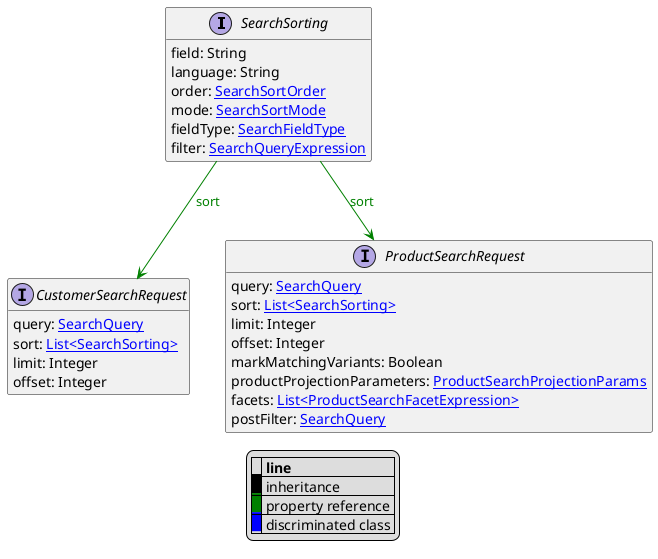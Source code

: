 @startuml

hide empty fields
hide empty methods
legend
|= |= line |
|<back:black>   </back>| inheritance |
|<back:green>   </back>| property reference |
|<back:blue>   </back>| discriminated class |
endlegend
interface SearchSorting [[SearchSorting.svg]]  {
    field: String
    language: String
    order: [[SearchSortOrder.svg SearchSortOrder]]
    mode: [[SearchSortMode.svg SearchSortMode]]
    fieldType: [[SearchFieldType.svg SearchFieldType]]
    filter: [[SearchQueryExpression.svg SearchQueryExpression]]
}



interface CustomerSearchRequest [[CustomerSearchRequest.svg]]  {
    query: [[SearchQuery.svg SearchQuery]]
    sort: [[SearchSorting.svg List<SearchSorting>]]
    limit: Integer
    offset: Integer
}
interface ProductSearchRequest [[ProductSearchRequest.svg]]  {
    query: [[SearchQuery.svg SearchQuery]]
    sort: [[SearchSorting.svg List<SearchSorting>]]
    limit: Integer
    offset: Integer
    markMatchingVariants: Boolean
    productProjectionParameters: [[ProductSearchProjectionParams.svg ProductSearchProjectionParams]]
    facets: [[ProductSearchFacetExpression.svg List<ProductSearchFacetExpression>]]
    postFilter: [[SearchQuery.svg SearchQuery]]
}

SearchSorting --> CustomerSearchRequest #green;text:green : "sort"
SearchSorting --> ProductSearchRequest #green;text:green : "sort"
@enduml
